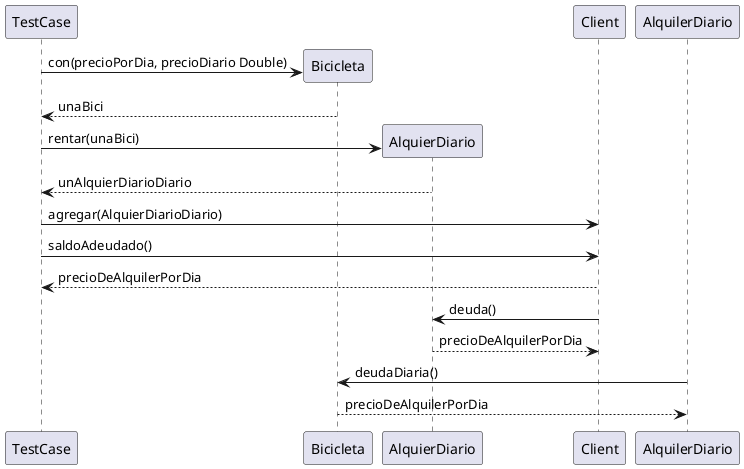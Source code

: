 @startuml

TestCase -> Bicicleta ** : con(precioPorDia, precioDiario Double)
return unaBici
TestCase -> AlquierDiario ** : rentar(unaBici)
return unAlquierDiarioDiario
TestCase -> Client: agregar(AlquierDiarioDiario)

TestCase -> Client: saldoAdeudado()
return precioDeAlquilerPorDia
Client -> AlquierDiario: deuda()
return precioDeAlquilerPorDia
AlquilerDiario -> Bicicleta: deudaDiaria()
return precioDeAlquilerPorDia


@enduml 
